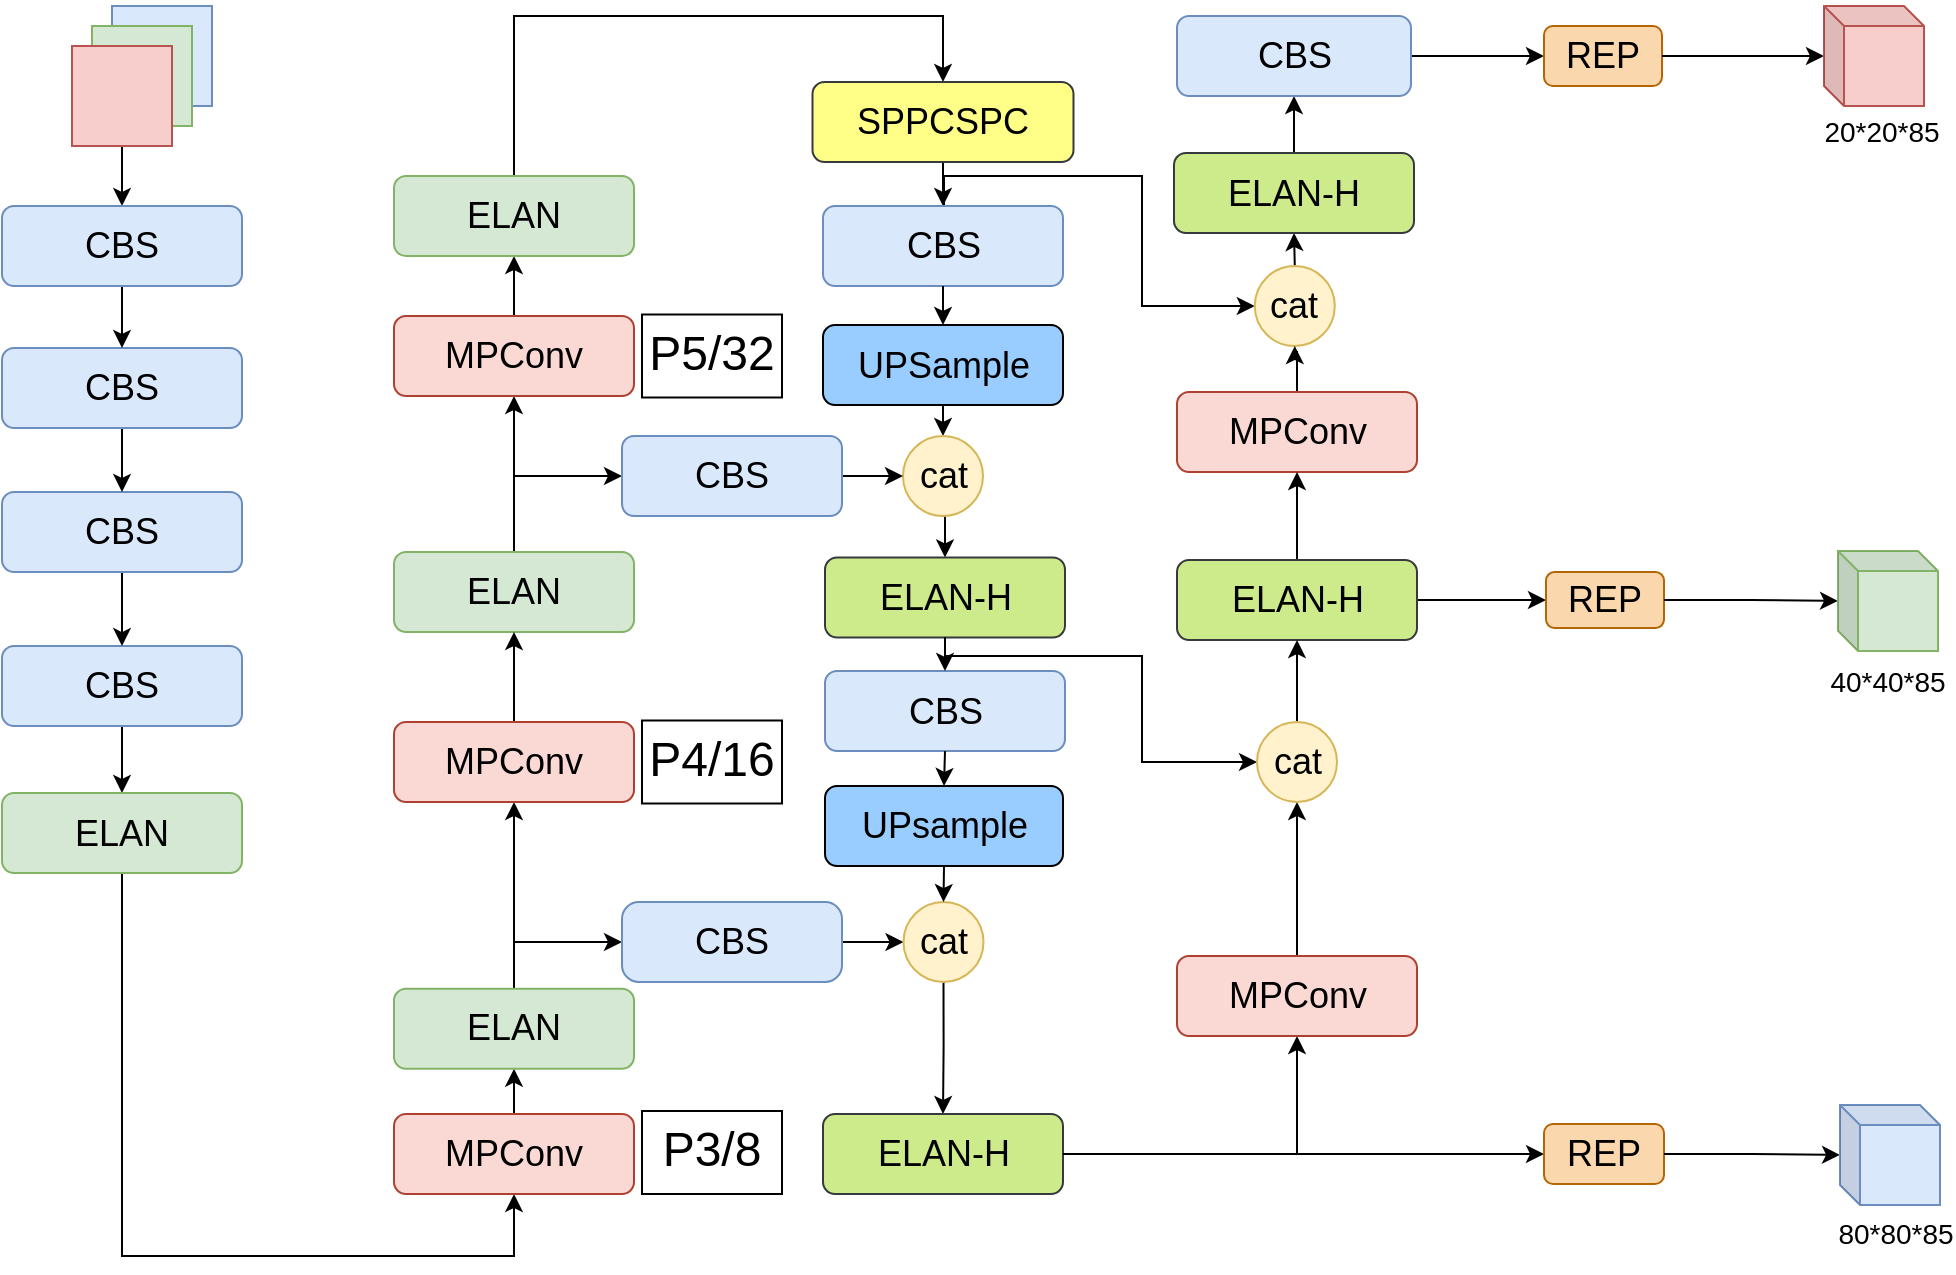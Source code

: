 <mxfile version="24.0.7" type="github">
  <diagram id="i7gGXflLBzXJQ1Onad0F" name="第 1 页">
    <mxGraphModel dx="2263" dy="862" grid="1" gridSize="10" guides="1" tooltips="1" connect="1" arrows="1" fold="1" page="1" pageScale="1" pageWidth="827" pageHeight="1169" math="0" shadow="0">
      <root>
        <mxCell id="0" />
        <mxCell id="1" parent="0" />
        <mxCell id="6hGsSX0xc1QD5v10wT_n-3" value="" style="whiteSpace=wrap;html=1;aspect=fixed;fillColor=#dae8fc;strokeColor=#6c8ebf;" parent="1" vertex="1">
          <mxGeometry x="-295" y="125" width="50" height="50" as="geometry" />
        </mxCell>
        <mxCell id="6hGsSX0xc1QD5v10wT_n-2" value="" style="whiteSpace=wrap;html=1;aspect=fixed;fillColor=#d5e8d4;strokeColor=#82b366;" parent="1" vertex="1">
          <mxGeometry x="-305" y="135" width="50" height="50" as="geometry" />
        </mxCell>
        <mxCell id="jxfBpQLGGbF27Udm01dI-3" style="edgeStyle=orthogonalEdgeStyle;rounded=0;orthogonalLoop=1;jettySize=auto;html=1;exitX=0.5;exitY=1;exitDx=0;exitDy=0;entryX=0.5;entryY=0;entryDx=0;entryDy=0;" parent="1" source="6hGsSX0xc1QD5v10wT_n-1" target="96Z2TRk2g2hctk14bLeR-9" edge="1">
          <mxGeometry relative="1" as="geometry" />
        </mxCell>
        <mxCell id="6hGsSX0xc1QD5v10wT_n-1" value="" style="whiteSpace=wrap;html=1;aspect=fixed;fillColor=#f8cecc;strokeColor=#b85450;" parent="1" vertex="1">
          <mxGeometry x="-315" y="145" width="50" height="50" as="geometry" />
        </mxCell>
        <mxCell id="jxfBpQLGGbF27Udm01dI-7" style="edgeStyle=orthogonalEdgeStyle;rounded=0;orthogonalLoop=1;jettySize=auto;html=1;exitX=0.5;exitY=1;exitDx=0;exitDy=0;" parent="1" source="96Z2TRk2g2hctk14bLeR-2" target="96Z2TRk2g2hctk14bLeR-11" edge="1">
          <mxGeometry relative="1" as="geometry" />
        </mxCell>
        <mxCell id="96Z2TRk2g2hctk14bLeR-2" value="&lt;font style=&quot;font-size: 18px;&quot;&gt;CBS&lt;/font&gt;" style="rounded=1;whiteSpace=wrap;html=1;fillColor=#dae8fc;strokeColor=#6c8ebf;" parent="1" vertex="1">
          <mxGeometry x="-350" y="445.01" width="120" height="40" as="geometry" />
        </mxCell>
        <mxCell id="jxfBpQLGGbF27Udm01dI-6" style="edgeStyle=orthogonalEdgeStyle;rounded=0;orthogonalLoop=1;jettySize=auto;html=1;exitX=0.5;exitY=1;exitDx=0;exitDy=0;entryX=0.5;entryY=0;entryDx=0;entryDy=0;" parent="1" source="96Z2TRk2g2hctk14bLeR-5" target="96Z2TRk2g2hctk14bLeR-2" edge="1">
          <mxGeometry relative="1" as="geometry" />
        </mxCell>
        <mxCell id="96Z2TRk2g2hctk14bLeR-5" value="&lt;font style=&quot;font-size: 18px;&quot;&gt;CBS&lt;/font&gt;" style="rounded=1;whiteSpace=wrap;html=1;fillColor=#dae8fc;strokeColor=#6c8ebf;" parent="1" vertex="1">
          <mxGeometry x="-350" y="368" width="120" height="40" as="geometry" />
        </mxCell>
        <mxCell id="jxfBpQLGGbF27Udm01dI-5" style="edgeStyle=orthogonalEdgeStyle;rounded=0;orthogonalLoop=1;jettySize=auto;html=1;exitX=0.5;exitY=1;exitDx=0;exitDy=0;entryX=0.5;entryY=0;entryDx=0;entryDy=0;" parent="1" source="96Z2TRk2g2hctk14bLeR-7" target="96Z2TRk2g2hctk14bLeR-5" edge="1">
          <mxGeometry relative="1" as="geometry" />
        </mxCell>
        <mxCell id="96Z2TRk2g2hctk14bLeR-7" value="&lt;font style=&quot;font-size: 18px;&quot;&gt;CBS&lt;/font&gt;" style="rounded=1;whiteSpace=wrap;html=1;fillColor=#dae8fc;strokeColor=#6c8ebf;" parent="1" vertex="1">
          <mxGeometry x="-350" y="296" width="120" height="40" as="geometry" />
        </mxCell>
        <mxCell id="jxfBpQLGGbF27Udm01dI-4" style="edgeStyle=orthogonalEdgeStyle;rounded=0;orthogonalLoop=1;jettySize=auto;html=1;exitX=0.5;exitY=1;exitDx=0;exitDy=0;entryX=0.5;entryY=0;entryDx=0;entryDy=0;" parent="1" source="96Z2TRk2g2hctk14bLeR-9" target="96Z2TRk2g2hctk14bLeR-7" edge="1">
          <mxGeometry relative="1" as="geometry" />
        </mxCell>
        <mxCell id="96Z2TRk2g2hctk14bLeR-9" value="&lt;font style=&quot;font-size: 18px;&quot;&gt;CBS&lt;/font&gt;" style="rounded=1;whiteSpace=wrap;html=1;fillColor=#dae8fc;strokeColor=#6c8ebf;" parent="1" vertex="1">
          <mxGeometry x="-350" y="225" width="120" height="40" as="geometry" />
        </mxCell>
        <mxCell id="jxfBpQLGGbF27Udm01dI-8" style="edgeStyle=orthogonalEdgeStyle;rounded=0;orthogonalLoop=1;jettySize=auto;html=1;exitX=0.5;exitY=1;exitDx=0;exitDy=0;entryX=0.5;entryY=1;entryDx=0;entryDy=0;" parent="1" source="96Z2TRk2g2hctk14bLeR-11" target="96Z2TRk2g2hctk14bLeR-17" edge="1">
          <mxGeometry relative="1" as="geometry">
            <Array as="points">
              <mxPoint x="-290" y="750" />
              <mxPoint x="-94" y="750" />
            </Array>
          </mxGeometry>
        </mxCell>
        <mxCell id="96Z2TRk2g2hctk14bLeR-11" value="&lt;font style=&quot;font-size: 18px;&quot;&gt;ELAN&lt;/font&gt;" style="rounded=1;whiteSpace=wrap;html=1;fillColor=#d5e8d4;strokeColor=#82b366;" parent="1" vertex="1">
          <mxGeometry x="-350" y="518.5" width="120" height="40" as="geometry" />
        </mxCell>
        <mxCell id="96Z2TRk2g2hctk14bLeR-20" value="" style="edgeStyle=orthogonalEdgeStyle;rounded=0;orthogonalLoop=1;jettySize=auto;html=1;" parent="1" source="96Z2TRk2g2hctk14bLeR-17" target="96Z2TRk2g2hctk14bLeR-19" edge="1">
          <mxGeometry relative="1" as="geometry" />
        </mxCell>
        <mxCell id="96Z2TRk2g2hctk14bLeR-17" value="&lt;font style=&quot;font-size: 18px;&quot;&gt;MPConv&lt;/font&gt;" style="rounded=1;whiteSpace=wrap;html=1;fillColor=#fad9d5;strokeColor=#ae4132;" parent="1" vertex="1">
          <mxGeometry x="-154" y="679" width="120" height="40" as="geometry" />
        </mxCell>
        <mxCell id="96Z2TRk2g2hctk14bLeR-284" value="" style="edgeStyle=orthogonalEdgeStyle;rounded=0;orthogonalLoop=1;jettySize=auto;html=1;fontSize=30;" parent="1" source="96Z2TRk2g2hctk14bLeR-19" target="96Z2TRk2g2hctk14bLeR-281" edge="1">
          <mxGeometry relative="1" as="geometry" />
        </mxCell>
        <mxCell id="slHn6gZgomVeKo_xS-rV-103" style="edgeStyle=orthogonalEdgeStyle;rounded=0;orthogonalLoop=1;jettySize=auto;html=1;exitX=0.5;exitY=0;exitDx=0;exitDy=0;entryX=0;entryY=0.5;entryDx=0;entryDy=0;" parent="1" source="96Z2TRk2g2hctk14bLeR-19" target="96Z2TRk2g2hctk14bLeR-43" edge="1">
          <mxGeometry relative="1" as="geometry">
            <Array as="points">
              <mxPoint x="-94" y="593" />
            </Array>
          </mxGeometry>
        </mxCell>
        <mxCell id="96Z2TRk2g2hctk14bLeR-19" value="&lt;font style=&quot;font-size: 18px;&quot;&gt;ELAN&lt;/font&gt;" style="rounded=1;whiteSpace=wrap;html=1;fillColor=#d5e8d4;strokeColor=#82b366;" parent="1" vertex="1">
          <mxGeometry x="-154" y="616.36" width="120" height="40" as="geometry" />
        </mxCell>
        <mxCell id="96Z2TRk2g2hctk14bLeR-36" style="edgeStyle=orthogonalEdgeStyle;rounded=0;orthogonalLoop=1;jettySize=auto;html=1;exitX=0.5;exitY=0;exitDx=0;exitDy=0;entryX=0;entryY=0.5;entryDx=0;entryDy=0;" parent="1" source="96Z2TRk2g2hctk14bLeR-21" target="96Z2TRk2g2hctk14bLeR-40" edge="1">
          <mxGeometry relative="1" as="geometry">
            <mxPoint x="31" y="410" as="targetPoint" />
          </mxGeometry>
        </mxCell>
        <mxCell id="96Z2TRk2g2hctk14bLeR-41" style="edgeStyle=orthogonalEdgeStyle;rounded=0;orthogonalLoop=1;jettySize=auto;html=1;exitX=0.5;exitY=0;exitDx=0;exitDy=0;entryX=0.5;entryY=1;entryDx=0;entryDy=0;" parent="1" source="96Z2TRk2g2hctk14bLeR-21" target="96Z2TRk2g2hctk14bLeR-23" edge="1">
          <mxGeometry relative="1" as="geometry" />
        </mxCell>
        <mxCell id="96Z2TRk2g2hctk14bLeR-21" value="&lt;font style=&quot;font-size: 18px;&quot;&gt;ELAN&lt;/font&gt;" style="rounded=1;whiteSpace=wrap;html=1;fillColor=#d5e8d4;strokeColor=#82b366;" parent="1" vertex="1">
          <mxGeometry x="-154" y="398" width="120" height="40" as="geometry" />
        </mxCell>
        <mxCell id="96Z2TRk2g2hctk14bLeR-26" style="edgeStyle=orthogonalEdgeStyle;rounded=0;orthogonalLoop=1;jettySize=auto;html=1;exitX=0.5;exitY=0;exitDx=0;exitDy=0;" parent="1" source="96Z2TRk2g2hctk14bLeR-23" target="96Z2TRk2g2hctk14bLeR-25" edge="1">
          <mxGeometry relative="1" as="geometry" />
        </mxCell>
        <mxCell id="96Z2TRk2g2hctk14bLeR-23" value="&lt;font style=&quot;font-size: 18px;&quot;&gt;MPConv&lt;/font&gt;" style="rounded=1;whiteSpace=wrap;html=1;fillColor=#fad9d5;strokeColor=#ae4132;" parent="1" vertex="1">
          <mxGeometry x="-154" y="280" width="120" height="40" as="geometry" />
        </mxCell>
        <mxCell id="96Z2TRk2g2hctk14bLeR-29" style="edgeStyle=orthogonalEdgeStyle;rounded=0;orthogonalLoop=1;jettySize=auto;html=1;exitX=0.5;exitY=0;exitDx=0;exitDy=0;entryX=0.5;entryY=0;entryDx=0;entryDy=0;" parent="1" source="96Z2TRk2g2hctk14bLeR-25" target="96Z2TRk2g2hctk14bLeR-28" edge="1">
          <mxGeometry relative="1" as="geometry">
            <mxPoint x="121" y="260" as="targetPoint" />
            <Array as="points">
              <mxPoint x="-94" y="130" />
              <mxPoint x="121" y="130" />
            </Array>
          </mxGeometry>
        </mxCell>
        <mxCell id="96Z2TRk2g2hctk14bLeR-25" value="&lt;font style=&quot;font-size: 18px;&quot;&gt;ELAN&lt;/font&gt;" style="rounded=1;whiteSpace=wrap;html=1;fillColor=#d5e8d4;strokeColor=#82b366;" parent="1" vertex="1">
          <mxGeometry x="-154" y="210" width="120" height="40" as="geometry" />
        </mxCell>
        <mxCell id="96Z2TRk2g2hctk14bLeR-31" style="edgeStyle=orthogonalEdgeStyle;rounded=0;orthogonalLoop=1;jettySize=auto;html=1;exitX=0.5;exitY=1;exitDx=0;exitDy=0;" parent="1" source="96Z2TRk2g2hctk14bLeR-28" target="96Z2TRk2g2hctk14bLeR-30" edge="1">
          <mxGeometry relative="1" as="geometry" />
        </mxCell>
        <mxCell id="96Z2TRk2g2hctk14bLeR-73" style="edgeStyle=orthogonalEdgeStyle;rounded=0;orthogonalLoop=1;jettySize=auto;html=1;exitX=0.5;exitY=0;exitDx=0;exitDy=0;startArrow=none;entryX=0;entryY=0.5;entryDx=0;entryDy=0;" parent="1" target="96Z2TRk2g2hctk14bLeR-71" edge="1">
          <mxGeometry relative="1" as="geometry">
            <Array as="points">
              <mxPoint x="121" y="210" />
              <mxPoint x="220" y="210" />
              <mxPoint x="220" y="275" />
            </Array>
            <mxPoint x="121" y="231.48" as="sourcePoint" />
            <mxPoint x="260" y="260" as="targetPoint" />
          </mxGeometry>
        </mxCell>
        <mxCell id="96Z2TRk2g2hctk14bLeR-28" value="&lt;font style=&quot;font-size: 18px;&quot;&gt;SPPCSPC&lt;/font&gt;" style="rounded=1;whiteSpace=wrap;html=1;fillColor=#ffff88;strokeColor=#36393d;" parent="1" vertex="1">
          <mxGeometry x="55.25" y="163" width="130.5" height="40" as="geometry" />
        </mxCell>
        <mxCell id="96Z2TRk2g2hctk14bLeR-30" value="&lt;font style=&quot;font-size: 18px;&quot;&gt;CBS&lt;/font&gt;" style="rounded=1;whiteSpace=wrap;html=1;fillColor=#dae8fc;strokeColor=#6c8ebf;" parent="1" vertex="1">
          <mxGeometry x="60.5" y="225" width="120" height="40" as="geometry" />
        </mxCell>
        <mxCell id="xJaOeK9cvCY9b7bzzYs9-2" style="edgeStyle=orthogonalEdgeStyle;rounded=0;orthogonalLoop=1;jettySize=auto;html=1;exitX=0.5;exitY=1;exitDx=0;exitDy=0;entryX=0.5;entryY=0;entryDx=0;entryDy=0;" parent="1" source="96Z2TRk2g2hctk14bLeR-32" target="96Z2TRk2g2hctk14bLeR-37" edge="1">
          <mxGeometry relative="1" as="geometry" />
        </mxCell>
        <mxCell id="96Z2TRk2g2hctk14bLeR-32" value="&lt;font style=&quot;font-size: 18px;&quot;&gt;UPSample&lt;/font&gt;" style="rounded=1;whiteSpace=wrap;html=1;fillColor=#99CCFF;" parent="1" vertex="1">
          <mxGeometry x="60.5" y="284.5" width="120" height="40" as="geometry" />
        </mxCell>
        <mxCell id="xJaOeK9cvCY9b7bzzYs9-3" style="edgeStyle=orthogonalEdgeStyle;rounded=0;orthogonalLoop=1;jettySize=auto;html=1;exitX=0.5;exitY=1;exitDx=0;exitDy=0;entryX=0.5;entryY=0;entryDx=0;entryDy=0;" parent="1" source="96Z2TRk2g2hctk14bLeR-37" target="96Z2TRk2g2hctk14bLeR-49" edge="1">
          <mxGeometry relative="1" as="geometry" />
        </mxCell>
        <mxCell id="96Z2TRk2g2hctk14bLeR-37" value="&lt;font style=&quot;font-size: 18px;&quot;&gt;cat&lt;/font&gt;" style="ellipse;whiteSpace=wrap;html=1;rounded=1;fillColor=#fff2cc;strokeColor=#d6b656;" parent="1" vertex="1">
          <mxGeometry x="100.5" y="340" width="40" height="40" as="geometry" />
        </mxCell>
        <mxCell id="slHn6gZgomVeKo_xS-rV-101" style="edgeStyle=orthogonalEdgeStyle;rounded=0;orthogonalLoop=1;jettySize=auto;html=1;exitX=1;exitY=0.5;exitDx=0;exitDy=0;" parent="1" source="96Z2TRk2g2hctk14bLeR-40" target="96Z2TRk2g2hctk14bLeR-37" edge="1">
          <mxGeometry relative="1" as="geometry" />
        </mxCell>
        <mxCell id="96Z2TRk2g2hctk14bLeR-40" value="&lt;font style=&quot;font-size: 18px;&quot;&gt;CBS&lt;/font&gt;" style="rounded=1;whiteSpace=wrap;html=1;fillColor=#dae8fc;strokeColor=#6c8ebf;" parent="1" vertex="1">
          <mxGeometry x="-40" y="340" width="110" height="40" as="geometry" />
        </mxCell>
        <mxCell id="slHn6gZgomVeKo_xS-rV-106" style="edgeStyle=orthogonalEdgeStyle;rounded=0;orthogonalLoop=1;jettySize=auto;html=1;exitX=1;exitY=0.5;exitDx=0;exitDy=0;entryX=0;entryY=0.5;entryDx=0;entryDy=0;" parent="1" source="96Z2TRk2g2hctk14bLeR-43" target="96Z2TRk2g2hctk14bLeR-48" edge="1">
          <mxGeometry relative="1" as="geometry" />
        </mxCell>
        <mxCell id="96Z2TRk2g2hctk14bLeR-43" value="&lt;font style=&quot;font-size: 18px;&quot;&gt;CBS&lt;/font&gt;" style="rounded=1;whiteSpace=wrap;html=1;fillColor=#dae8fc;strokeColor=#6c8ebf;arcSize=21;" parent="1" vertex="1">
          <mxGeometry x="-40" y="573" width="110" height="40" as="geometry" />
        </mxCell>
        <mxCell id="96Z2TRk2g2hctk14bLeR-67" value="" style="edgeStyle=orthogonalEdgeStyle;rounded=0;orthogonalLoop=1;jettySize=auto;html=1;" parent="1" source="96Z2TRk2g2hctk14bLeR-48" target="96Z2TRk2g2hctk14bLeR-66" edge="1">
          <mxGeometry relative="1" as="geometry" />
        </mxCell>
        <mxCell id="96Z2TRk2g2hctk14bLeR-48" value="&lt;font style=&quot;font-size: 18px;&quot;&gt;cat&lt;/font&gt;" style="ellipse;whiteSpace=wrap;html=1;rounded=1;fillColor=#fff2cc;strokeColor=#d6b656;" parent="1" vertex="1">
          <mxGeometry x="100.75" y="573" width="40" height="40" as="geometry" />
        </mxCell>
        <mxCell id="96Z2TRk2g2hctk14bLeR-49" value="&lt;font style=&quot;font-size: 18px;&quot;&gt;ELAN-H&lt;/font&gt;" style="rounded=1;whiteSpace=wrap;html=1;fillColor=#cdeb8b;strokeColor=#36393d;" parent="1" vertex="1">
          <mxGeometry x="61.5" y="400.75" width="120" height="40" as="geometry" />
        </mxCell>
        <mxCell id="96Z2TRk2g2hctk14bLeR-91" value="" style="edgeStyle=orthogonalEdgeStyle;rounded=0;orthogonalLoop=1;jettySize=auto;html=1;exitX=0.5;exitY=1;exitDx=0;exitDy=0;entryX=0;entryY=0.5;entryDx=0;entryDy=0;" parent="1" source="96Z2TRk2g2hctk14bLeR-49" target="96Z2TRk2g2hctk14bLeR-89" edge="1">
          <mxGeometry relative="1" as="geometry">
            <mxPoint x="240" y="520" as="targetPoint" />
            <Array as="points">
              <mxPoint x="122" y="450" />
              <mxPoint x="220" y="450" />
              <mxPoint x="220" y="503" />
            </Array>
          </mxGeometry>
        </mxCell>
        <mxCell id="96Z2TRk2g2hctk14bLeR-54" value="&lt;font style=&quot;font-size: 18px;&quot;&gt;CBS&lt;/font&gt;" style="rounded=1;whiteSpace=wrap;html=1;fillColor=#dae8fc;strokeColor=#6c8ebf;" parent="1" vertex="1">
          <mxGeometry x="61.5" y="457.5" width="120" height="40" as="geometry" />
        </mxCell>
        <mxCell id="96Z2TRk2g2hctk14bLeR-56" style="edgeStyle=orthogonalEdgeStyle;rounded=0;orthogonalLoop=1;jettySize=auto;html=1;exitX=0.5;exitY=1;exitDx=0;exitDy=0;entryX=0.5;entryY=0;entryDx=0;entryDy=0;" parent="1" source="96Z2TRk2g2hctk14bLeR-49" target="96Z2TRk2g2hctk14bLeR-54" edge="1">
          <mxGeometry relative="1" as="geometry">
            <mxPoint x="121" y="445" as="sourcePoint" />
          </mxGeometry>
        </mxCell>
        <mxCell id="a6rZ2WNsQKCH5PQ9cZ_o-20" style="edgeStyle=orthogonalEdgeStyle;rounded=0;orthogonalLoop=1;jettySize=auto;html=1;exitX=0.5;exitY=1;exitDx=0;exitDy=0;entryX=0.5;entryY=0;entryDx=0;entryDy=0;fontFamily=Tahoma;fontSize=6;" parent="1" source="96Z2TRk2g2hctk14bLeR-60" target="96Z2TRk2g2hctk14bLeR-48" edge="1">
          <mxGeometry relative="1" as="geometry" />
        </mxCell>
        <mxCell id="96Z2TRk2g2hctk14bLeR-60" value="&lt;font style=&quot;font-size: 18px;&quot;&gt;UPsample&lt;/font&gt;" style="rounded=1;whiteSpace=wrap;html=1;fillColor=#99CCFF;" parent="1" vertex="1">
          <mxGeometry x="61.5" y="514.99" width="119" height="40" as="geometry" />
        </mxCell>
        <mxCell id="96Z2TRk2g2hctk14bLeR-66" value="&lt;font style=&quot;font-size: 18px;&quot;&gt;ELAN-H&lt;/font&gt;" style="whiteSpace=wrap;html=1;rounded=1;fillColor=#cdeb8b;strokeColor=#36393d;" parent="1" vertex="1">
          <mxGeometry x="60.5" y="679" width="120" height="40" as="geometry" />
        </mxCell>
        <mxCell id="96Z2TRk2g2hctk14bLeR-93" style="edgeStyle=orthogonalEdgeStyle;rounded=0;orthogonalLoop=1;jettySize=auto;html=1;entryX=0.5;entryY=1;entryDx=0;entryDy=0;exitX=1;exitY=0.5;exitDx=0;exitDy=0;" parent="1" source="96Z2TRk2g2hctk14bLeR-66" target="96Z2TRk2g2hctk14bLeR-83" edge="1">
          <mxGeometry relative="1" as="geometry">
            <mxPoint x="220" y="690" as="sourcePoint" />
          </mxGeometry>
        </mxCell>
        <mxCell id="96Z2TRk2g2hctk14bLeR-105" style="edgeStyle=orthogonalEdgeStyle;rounded=0;orthogonalLoop=1;jettySize=auto;html=1;entryX=0;entryY=0.5;entryDx=0;entryDy=0;exitX=1;exitY=0.5;exitDx=0;exitDy=0;" parent="1" source="96Z2TRk2g2hctk14bLeR-66" target="96Z2TRk2g2hctk14bLeR-101" edge="1">
          <mxGeometry relative="1" as="geometry">
            <mxPoint x="210" y="650" as="sourcePoint" />
          </mxGeometry>
        </mxCell>
        <mxCell id="96Z2TRk2g2hctk14bLeR-96" style="edgeStyle=orthogonalEdgeStyle;rounded=0;orthogonalLoop=1;jettySize=auto;html=1;exitX=0.5;exitY=0;exitDx=0;exitDy=0;entryX=0.5;entryY=1;entryDx=0;entryDy=0;" parent="1" source="96Z2TRk2g2hctk14bLeR-71" target="96Z2TRk2g2hctk14bLeR-94" edge="1">
          <mxGeometry relative="1" as="geometry" />
        </mxCell>
        <mxCell id="96Z2TRk2g2hctk14bLeR-71" value="&lt;font style=&quot;font-size: 18px;&quot;&gt;cat&lt;/font&gt;" style="ellipse;whiteSpace=wrap;html=1;rounded=1;fillColor=#fff2cc;strokeColor=#d6b656;" parent="1" vertex="1">
          <mxGeometry x="276.4" y="255" width="40" height="40" as="geometry" />
        </mxCell>
        <mxCell id="96Z2TRk2g2hctk14bLeR-84" value="" style="edgeStyle=orthogonalEdgeStyle;rounded=0;orthogonalLoop=1;jettySize=auto;html=1;entryX=0.5;entryY=1;entryDx=0;entryDy=0;" parent="1" source="96Z2TRk2g2hctk14bLeR-81" target="96Z2TRk2g2hctk14bLeR-71" edge="1">
          <mxGeometry relative="1" as="geometry">
            <mxPoint x="296" y="320" as="targetPoint" />
          </mxGeometry>
        </mxCell>
        <mxCell id="96Z2TRk2g2hctk14bLeR-81" value="&lt;font style=&quot;font-size: 18px;&quot;&gt;MPConv&lt;/font&gt;" style="whiteSpace=wrap;html=1;rounded=1;fillColor=#fad9d5;strokeColor=#ae4132;" parent="1" vertex="1">
          <mxGeometry x="237.5" y="318" width="120" height="40" as="geometry" />
        </mxCell>
        <mxCell id="96Z2TRk2g2hctk14bLeR-88" value="" style="edgeStyle=orthogonalEdgeStyle;rounded=0;orthogonalLoop=1;jettySize=auto;html=1;" parent="1" source="96Z2TRk2g2hctk14bLeR-82" target="96Z2TRk2g2hctk14bLeR-81" edge="1">
          <mxGeometry relative="1" as="geometry" />
        </mxCell>
        <mxCell id="slHn6gZgomVeKo_xS-rV-91" style="edgeStyle=orthogonalEdgeStyle;rounded=0;orthogonalLoop=1;jettySize=auto;html=1;exitX=1;exitY=0.5;exitDx=0;exitDy=0;entryX=0;entryY=0.5;entryDx=0;entryDy=0;" parent="1" source="96Z2TRk2g2hctk14bLeR-82" target="96Z2TRk2g2hctk14bLeR-100" edge="1">
          <mxGeometry relative="1" as="geometry" />
        </mxCell>
        <mxCell id="96Z2TRk2g2hctk14bLeR-82" value="&lt;font style=&quot;font-size: 18px;&quot;&gt;ELAN-H&lt;/font&gt;" style="whiteSpace=wrap;html=1;rounded=1;fillColor=#cdeb8b;strokeColor=#36393d;" parent="1" vertex="1">
          <mxGeometry x="237.5" y="402" width="120" height="40" as="geometry" />
        </mxCell>
        <mxCell id="slHn6gZgomVeKo_xS-rV-107" style="edgeStyle=orthogonalEdgeStyle;rounded=0;orthogonalLoop=1;jettySize=auto;html=1;exitX=0.5;exitY=0;exitDx=0;exitDy=0;entryX=0.5;entryY=1;entryDx=0;entryDy=0;" parent="1" source="96Z2TRk2g2hctk14bLeR-83" target="96Z2TRk2g2hctk14bLeR-89" edge="1">
          <mxGeometry relative="1" as="geometry" />
        </mxCell>
        <mxCell id="96Z2TRk2g2hctk14bLeR-83" value="&lt;font style=&quot;font-size: 18px;&quot;&gt;MPConv&lt;/font&gt;" style="whiteSpace=wrap;html=1;rounded=1;fillColor=#fad9d5;strokeColor=#ae4132;" parent="1" vertex="1">
          <mxGeometry x="237.5" y="600" width="120" height="40" as="geometry" />
        </mxCell>
        <mxCell id="96Z2TRk2g2hctk14bLeR-90" value="" style="edgeStyle=orthogonalEdgeStyle;rounded=0;orthogonalLoop=1;jettySize=auto;html=1;" parent="1" source="96Z2TRk2g2hctk14bLeR-89" target="96Z2TRk2g2hctk14bLeR-82" edge="1">
          <mxGeometry relative="1" as="geometry" />
        </mxCell>
        <mxCell id="96Z2TRk2g2hctk14bLeR-89" value="&lt;font style=&quot;font-size: 18px;&quot;&gt;cat&lt;/font&gt;" style="ellipse;whiteSpace=wrap;html=1;rounded=1;fillColor=#fff2cc;strokeColor=#d6b656;" parent="1" vertex="1">
          <mxGeometry x="277.5" y="483" width="40" height="40" as="geometry" />
        </mxCell>
        <mxCell id="96Z2TRk2g2hctk14bLeR-97" style="edgeStyle=orthogonalEdgeStyle;rounded=0;orthogonalLoop=1;jettySize=auto;html=1;exitX=0.5;exitY=0;exitDx=0;exitDy=0;entryX=0.5;entryY=1;entryDx=0;entryDy=0;" parent="1" source="96Z2TRk2g2hctk14bLeR-94" target="96Z2TRk2g2hctk14bLeR-95" edge="1">
          <mxGeometry relative="1" as="geometry">
            <mxPoint x="296" y="175" as="sourcePoint" />
          </mxGeometry>
        </mxCell>
        <mxCell id="96Z2TRk2g2hctk14bLeR-94" value="&lt;font style=&quot;font-size: 18px;&quot;&gt;ELAN-H&lt;/font&gt;" style="rounded=1;whiteSpace=wrap;html=1;fillColor=#cdeb8b;strokeColor=#36393d;" parent="1" vertex="1">
          <mxGeometry x="236" y="198.5" width="120" height="40" as="geometry" />
        </mxCell>
        <mxCell id="96Z2TRk2g2hctk14bLeR-99" style="edgeStyle=orthogonalEdgeStyle;rounded=0;orthogonalLoop=1;jettySize=auto;html=1;exitX=1;exitY=0.5;exitDx=0;exitDy=0;entryX=0;entryY=0.5;entryDx=0;entryDy=0;" parent="1" source="96Z2TRk2g2hctk14bLeR-95" target="96Z2TRk2g2hctk14bLeR-98" edge="1">
          <mxGeometry relative="1" as="geometry" />
        </mxCell>
        <mxCell id="96Z2TRk2g2hctk14bLeR-95" value="&lt;font style=&quot;font-size: 18px;&quot;&gt;CBS&lt;/font&gt;" style="rounded=1;whiteSpace=wrap;html=1;fillColor=#dae8fc;strokeColor=#6c8ebf;" parent="1" vertex="1">
          <mxGeometry x="237.5" y="130" width="117" height="40" as="geometry" />
        </mxCell>
        <mxCell id="96Z2TRk2g2hctk14bLeR-98" value="&lt;font style=&quot;font-size: 18px;&quot;&gt;REP&lt;/font&gt;" style="rounded=1;whiteSpace=wrap;html=1;fillColor=#fad7ac;strokeColor=#b46504;" parent="1" vertex="1">
          <mxGeometry x="421" y="135" width="59" height="30" as="geometry" />
        </mxCell>
        <mxCell id="96Z2TRk2g2hctk14bLeR-100" value="&lt;font style=&quot;font-size: 18px;&quot;&gt;REP&lt;/font&gt;" style="rounded=1;whiteSpace=wrap;html=1;fillColor=#fad7ac;strokeColor=#b46504;" parent="1" vertex="1">
          <mxGeometry x="422" y="408" width="59" height="28" as="geometry" />
        </mxCell>
        <mxCell id="96Z2TRk2g2hctk14bLeR-101" value="&lt;font style=&quot;font-size: 18px;&quot;&gt;REP&lt;/font&gt;" style="rounded=1;whiteSpace=wrap;html=1;fillColor=#fad7ac;strokeColor=#b46504;" parent="1" vertex="1">
          <mxGeometry x="421" y="684" width="60" height="30" as="geometry" />
        </mxCell>
        <mxCell id="96Z2TRk2g2hctk14bLeR-141" value="" style="edgeStyle=orthogonalEdgeStyle;rounded=0;orthogonalLoop=1;jettySize=auto;html=1;exitX=1;exitY=0.5;exitDx=0;exitDy=0;" parent="1" source="96Z2TRk2g2hctk14bLeR-98" target="96Z2TRk2g2hctk14bLeR-117" edge="1">
          <mxGeometry relative="1" as="geometry">
            <mxPoint x="531" y="150.0" as="sourcePoint" />
          </mxGeometry>
        </mxCell>
        <mxCell id="96Z2TRk2g2hctk14bLeR-119" value="" style="edgeStyle=orthogonalEdgeStyle;rounded=0;orthogonalLoop=1;jettySize=auto;html=1;exitX=1;exitY=0.5;exitDx=0;exitDy=0;" parent="1" source="96Z2TRk2g2hctk14bLeR-100" target="96Z2TRk2g2hctk14bLeR-118" edge="1">
          <mxGeometry relative="1" as="geometry">
            <mxPoint x="531" y="396" as="sourcePoint" />
          </mxGeometry>
        </mxCell>
        <mxCell id="96Z2TRk2g2hctk14bLeR-121" value="" style="edgeStyle=orthogonalEdgeStyle;rounded=0;orthogonalLoop=1;jettySize=auto;html=1;exitX=1;exitY=0.5;exitDx=0;exitDy=0;" parent="1" source="96Z2TRk2g2hctk14bLeR-101" target="96Z2TRk2g2hctk14bLeR-120" edge="1">
          <mxGeometry relative="1" as="geometry">
            <mxPoint x="531" y="670" as="sourcePoint" />
          </mxGeometry>
        </mxCell>
        <mxCell id="96Z2TRk2g2hctk14bLeR-117" value="" style="shape=cube;whiteSpace=wrap;html=1;boundedLbl=1;backgroundOutline=1;darkOpacity=0.05;darkOpacity2=0.1;size=10;fontStyle=1;fillColor=#f8cecc;strokeColor=#b85450;" parent="1" vertex="1">
          <mxGeometry x="561" y="125" width="50" height="50" as="geometry" />
        </mxCell>
        <mxCell id="96Z2TRk2g2hctk14bLeR-118" value="" style="shape=cube;whiteSpace=wrap;html=1;boundedLbl=1;backgroundOutline=1;darkOpacity=0.05;darkOpacity2=0.1;size=10;fillColor=#d5e8d4;strokeColor=#82b366;" parent="1" vertex="1">
          <mxGeometry x="568" y="397.48" width="50" height="50" as="geometry" />
        </mxCell>
        <mxCell id="96Z2TRk2g2hctk14bLeR-120" value="" style="shape=cube;whiteSpace=wrap;html=1;boundedLbl=1;backgroundOutline=1;darkOpacity=0.05;darkOpacity2=0.1;size=10;fillColor=#dae8fc;strokeColor=#6c8ebf;" parent="1" vertex="1">
          <mxGeometry x="569" y="674.5" width="50" height="50" as="geometry" />
        </mxCell>
        <mxCell id="96Z2TRk2g2hctk14bLeR-285" value="" style="edgeStyle=orthogonalEdgeStyle;rounded=0;orthogonalLoop=1;jettySize=auto;html=1;fontSize=30;" parent="1" source="96Z2TRk2g2hctk14bLeR-281" target="96Z2TRk2g2hctk14bLeR-21" edge="1">
          <mxGeometry relative="1" as="geometry" />
        </mxCell>
        <mxCell id="96Z2TRk2g2hctk14bLeR-281" value="&lt;font style=&quot;font-size: 18px;&quot;&gt;MPConv&lt;/font&gt;" style="rounded=1;whiteSpace=wrap;html=1;fillColor=#fad9d5;strokeColor=#ae4132;" parent="1" vertex="1">
          <mxGeometry x="-154" y="483" width="120" height="40" as="geometry" />
        </mxCell>
        <mxCell id="96Z2TRk2g2hctk14bLeR-370" value="&lt;font style=&quot;font-size: 14px;&quot;&gt;20*20*85&lt;/font&gt;" style="text;html=1;strokeColor=none;fillColor=none;align=center;verticalAlign=middle;whiteSpace=wrap;rounded=0;strokeWidth=1;fontSize=12;" parent="1" vertex="1">
          <mxGeometry x="562" y="173" width="56" height="30" as="geometry" />
        </mxCell>
        <mxCell id="96Z2TRk2g2hctk14bLeR-371" value="&lt;font style=&quot;font-size: 14px;&quot;&gt;40*40*85&lt;/font&gt;" style="text;html=1;strokeColor=none;fillColor=none;align=center;verticalAlign=middle;whiteSpace=wrap;rounded=0;strokeWidth=1;fontSize=12;" parent="1" vertex="1">
          <mxGeometry x="565" y="448" width="56" height="30" as="geometry" />
        </mxCell>
        <mxCell id="96Z2TRk2g2hctk14bLeR-372" value="&lt;font style=&quot;font-size: 14px;&quot;&gt;80*80*85&lt;/font&gt;" style="text;html=1;strokeColor=none;fillColor=none;align=center;verticalAlign=middle;whiteSpace=wrap;rounded=0;strokeWidth=1;fontSize=12;" parent="1" vertex="1">
          <mxGeometry x="569" y="723.5" width="56" height="30" as="geometry" />
        </mxCell>
        <mxCell id="a6rZ2WNsQKCH5PQ9cZ_o-12" style="edgeStyle=orthogonalEdgeStyle;rounded=0;orthogonalLoop=1;jettySize=auto;html=1;exitX=0.5;exitY=1;exitDx=0;exitDy=0;entryX=0.5;entryY=0;entryDx=0;entryDy=0;fontFamily=Tahoma;fontSize=6;" parent="1" source="96Z2TRk2g2hctk14bLeR-54" target="96Z2TRk2g2hctk14bLeR-60" edge="1">
          <mxGeometry relative="1" as="geometry">
            <mxPoint x="120" y="506" as="sourcePoint" />
          </mxGeometry>
        </mxCell>
        <mxCell id="a6rZ2WNsQKCH5PQ9cZ_o-15" style="edgeStyle=orthogonalEdgeStyle;rounded=0;orthogonalLoop=1;jettySize=auto;html=1;exitX=0.5;exitY=1;exitDx=0;exitDy=0;entryX=0.5;entryY=0;entryDx=0;entryDy=0;fontFamily=Tahoma;fontSize=6;" parent="1" source="96Z2TRk2g2hctk14bLeR-30" target="96Z2TRk2g2hctk14bLeR-32" edge="1">
          <mxGeometry relative="1" as="geometry">
            <mxPoint x="120" y="287" as="sourcePoint" />
          </mxGeometry>
        </mxCell>
        <mxCell id="a6rZ2WNsQKCH5PQ9cZ_o-16" style="edgeStyle=orthogonalEdgeStyle;rounded=0;orthogonalLoop=1;jettySize=auto;html=1;exitX=0.5;exitY=1;exitDx=0;exitDy=0;fontFamily=Tahoma;fontSize=6;" parent="1" edge="1">
          <mxGeometry relative="1" as="geometry">
            <mxPoint x="170" y="290.5" as="sourcePoint" />
            <mxPoint x="170" y="290.5" as="targetPoint" />
          </mxGeometry>
        </mxCell>
        <mxCell id="5XkC3W11-l9lQxUZfNsb-1" value="&lt;p style=&quot;line-height: 100%;&quot;&gt;&lt;font style=&quot;font-size: 24px;&quot;&gt;P3/8&lt;/font&gt;&lt;/p&gt;" style="rounded=0;whiteSpace=wrap;html=1;" vertex="1" parent="1">
          <mxGeometry x="-30" y="677.5" width="70" height="41.5" as="geometry" />
        </mxCell>
        <mxCell id="5XkC3W11-l9lQxUZfNsb-2" value="&lt;p style=&quot;line-height: 100%;&quot;&gt;&lt;font style=&quot;font-size: 24px;&quot;&gt;P4/16&lt;/font&gt;&lt;/p&gt;" style="rounded=0;whiteSpace=wrap;html=1;" vertex="1" parent="1">
          <mxGeometry x="-30" y="482.25" width="70" height="41.5" as="geometry" />
        </mxCell>
        <mxCell id="5XkC3W11-l9lQxUZfNsb-3" value="&lt;p style=&quot;line-height: 100%;&quot;&gt;&lt;font style=&quot;font-size: 24px;&quot;&gt;P5/32&lt;/font&gt;&lt;/p&gt;" style="rounded=0;whiteSpace=wrap;html=1;" vertex="1" parent="1">
          <mxGeometry x="-30" y="279.25" width="70" height="41.5" as="geometry" />
        </mxCell>
      </root>
    </mxGraphModel>
  </diagram>
</mxfile>
